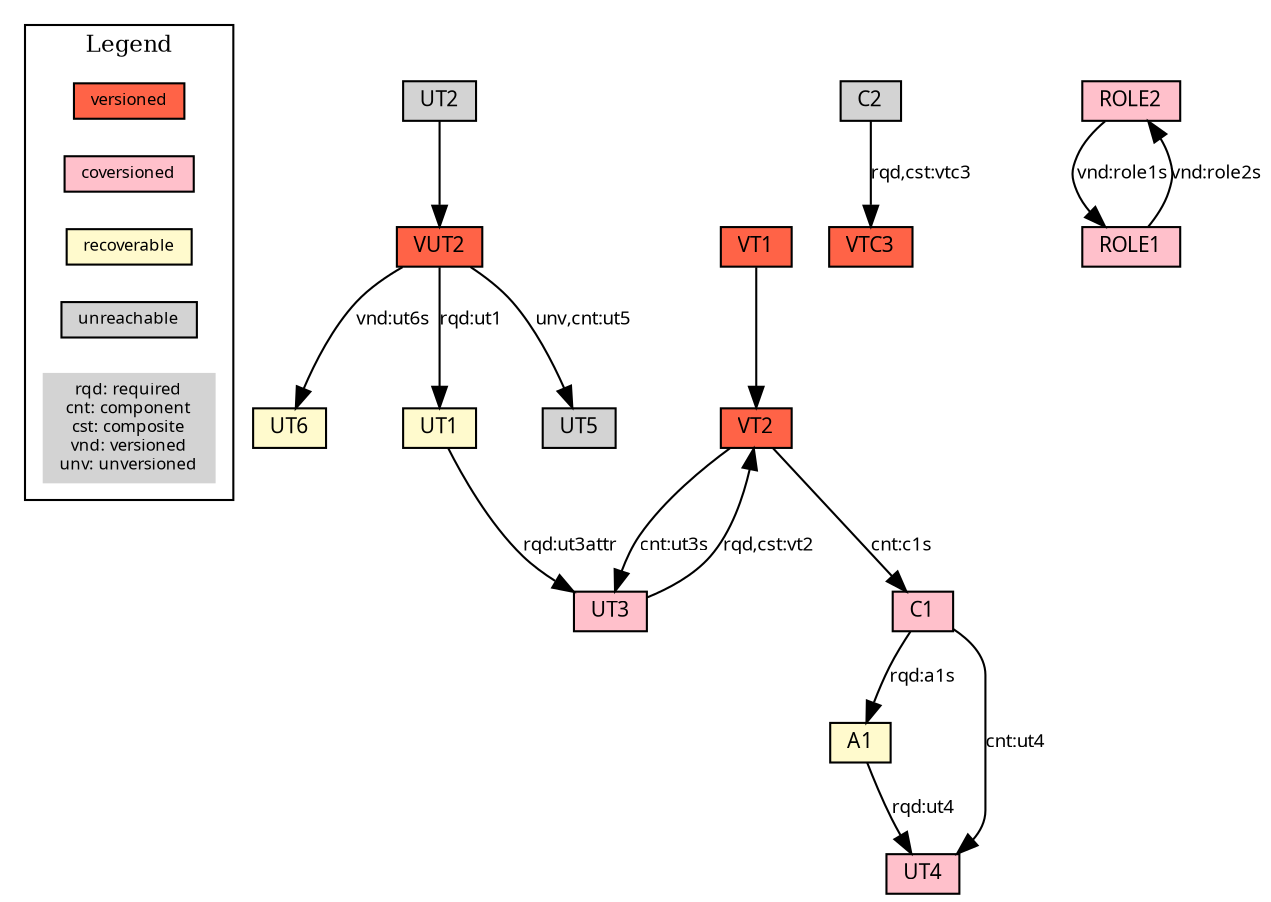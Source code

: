digraph dependence_graph {
    node[shape=box,fontsize=8,fontname=verdana,height=0.2,width=0.2,style=filled];
    ranksep=0.05;
    edge[style=invis];
    versioned -> coversioned;
    coversioned -> recoverable;
    recoverable -> unreachable;

    unreachable -> qualifiers;

    subgraph cluster_legend {
      label="Legend";
      fontsize=11;

      versioned[label="versioned",fillcolor=Tomato];
      coversioned[label="coversioned",fillcolor=Pink];
      recoverable[fillcolor=LemonChiffon];
      unreachable;
      qualifiers[label="rqd: required\ncnt: component\ncst: composite\nvnd: versioned\nunv: unversioned",shape=plaintext];
    }

    node[fontsize=10];
    edge[fontsize=9,fontname=verdana,style=solid,minlen=2];
    "VT2"[fillcolor=Tomato,comment="versioned type"];
    "VT2" -> "C1"[label="cnt:c1s"];
    "VT2" -> "UT3"[label="cnt:ut3s"];
    "VT1"[fillcolor=Tomato,comment="versioned type"];
    "VT1" -> "VT2";
    "VTC3"[fillcolor=Tomato,comment="versioned type"];
    "A1"[fillcolor=LemonChiffon,comment=recoverable];
    "A1" -> "UT4"[label="rqd:ut4"];
    "VUT2"[fillcolor=Tomato,comment="versioned type"];
    "VUT2" -> "UT5"[label="unv,cnt:ut5"];
    "VUT2" -> "UT6"[label="vnd:ut6s"];
    "VUT2" -> "UT1"[label="rqd:ut1"];
    "UT6"[fillcolor=LemonChiffon,comment=recoverable];
    "UT5"[comment=unreachable];
    "ROLE2"[fillcolor=Pink,comment="coversioned type"];
    "ROLE2" -> "ROLE1"[label="vnd:role1s"];
    "UT4"[fillcolor=Pink,comment="coversioned type"];
    "C2"[comment=unreachable];
    "C2" -> "VTC3"[label="rqd,cst:vtc3"];
    "ROLE1"[fillcolor=Pink,comment="coversioned type"];
    "ROLE1" -> "ROLE2"[label="vnd:role2s"];
    "UT3"[fillcolor=Pink,comment="coversioned type"];
    "UT3" -> "VT2"[label="rqd,cst:vt2"];
    "C1"[fillcolor=Pink,comment="coversioned type"];
    "C1" -> "UT4"[label="cnt:ut4"];
    "C1" -> "A1"[label="rqd:a1s"];
    "UT2"[comment=unreachable];
    "UT2" -> "VUT2";
    "UT1"[fillcolor=LemonChiffon,comment=recoverable];
    "UT1" -> "UT3"[label="rqd:ut3attr"];
}
